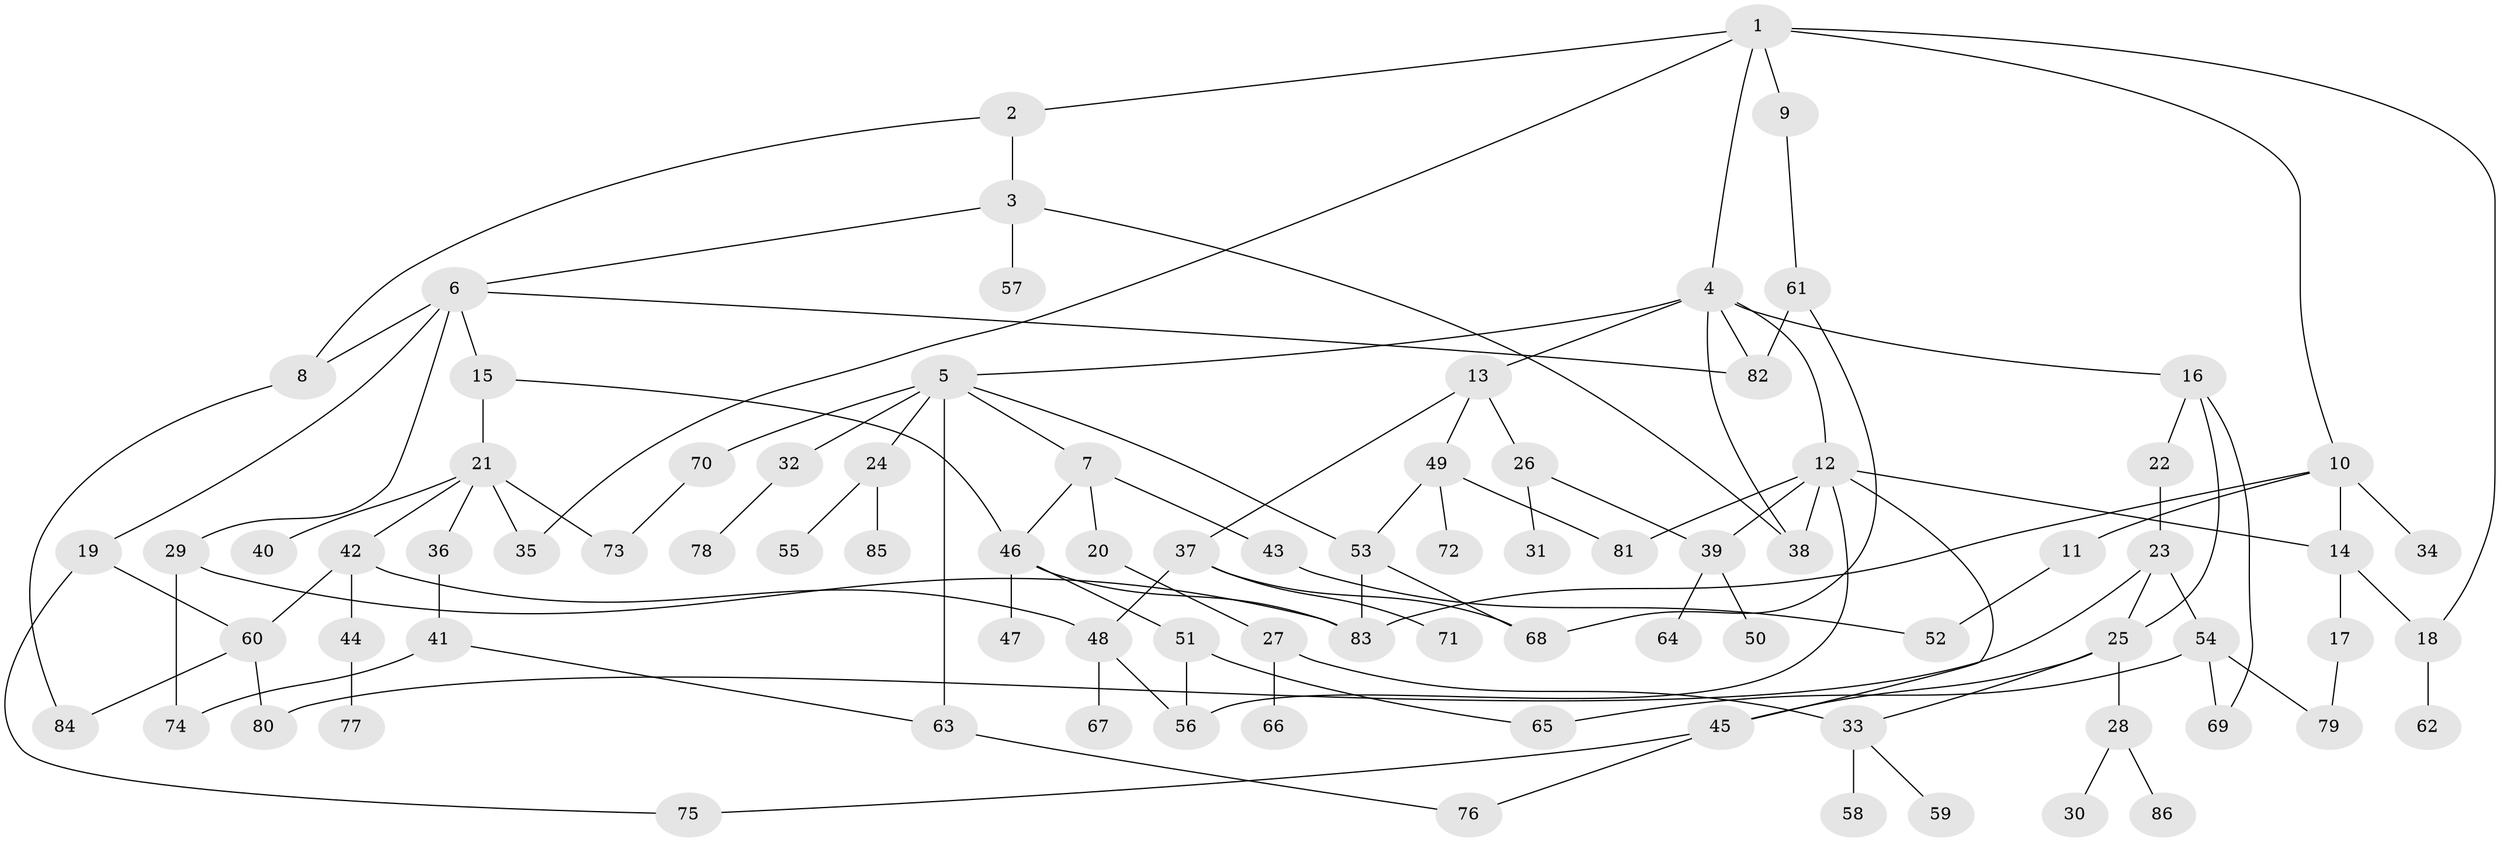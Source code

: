 // Generated by graph-tools (version 1.1) at 2025/34/03/09/25 02:34:32]
// undirected, 86 vertices, 120 edges
graph export_dot {
graph [start="1"]
  node [color=gray90,style=filled];
  1;
  2;
  3;
  4;
  5;
  6;
  7;
  8;
  9;
  10;
  11;
  12;
  13;
  14;
  15;
  16;
  17;
  18;
  19;
  20;
  21;
  22;
  23;
  24;
  25;
  26;
  27;
  28;
  29;
  30;
  31;
  32;
  33;
  34;
  35;
  36;
  37;
  38;
  39;
  40;
  41;
  42;
  43;
  44;
  45;
  46;
  47;
  48;
  49;
  50;
  51;
  52;
  53;
  54;
  55;
  56;
  57;
  58;
  59;
  60;
  61;
  62;
  63;
  64;
  65;
  66;
  67;
  68;
  69;
  70;
  71;
  72;
  73;
  74;
  75;
  76;
  77;
  78;
  79;
  80;
  81;
  82;
  83;
  84;
  85;
  86;
  1 -- 2;
  1 -- 4;
  1 -- 9;
  1 -- 10;
  1 -- 35;
  1 -- 18;
  2 -- 3;
  2 -- 8;
  3 -- 6;
  3 -- 57;
  3 -- 38;
  4 -- 5;
  4 -- 12;
  4 -- 13;
  4 -- 16;
  4 -- 82;
  4 -- 38;
  5 -- 7;
  5 -- 24;
  5 -- 32;
  5 -- 70;
  5 -- 63;
  5 -- 53;
  6 -- 15;
  6 -- 19;
  6 -- 29;
  6 -- 8;
  6 -- 82;
  7 -- 20;
  7 -- 43;
  7 -- 46;
  8 -- 84;
  9 -- 61;
  10 -- 11;
  10 -- 14;
  10 -- 34;
  10 -- 83;
  11 -- 52;
  12 -- 38;
  12 -- 39;
  12 -- 45;
  12 -- 81;
  12 -- 14;
  12 -- 56;
  13 -- 26;
  13 -- 37;
  13 -- 49;
  14 -- 17;
  14 -- 18;
  15 -- 21;
  15 -- 46;
  16 -- 22;
  16 -- 25;
  16 -- 69;
  17 -- 79;
  18 -- 62;
  19 -- 75;
  19 -- 60;
  20 -- 27;
  21 -- 36;
  21 -- 40;
  21 -- 42;
  21 -- 35;
  21 -- 73;
  22 -- 23;
  23 -- 25;
  23 -- 54;
  23 -- 80;
  24 -- 55;
  24 -- 85;
  25 -- 28;
  25 -- 45;
  25 -- 33;
  26 -- 31;
  26 -- 39;
  27 -- 33;
  27 -- 66;
  28 -- 30;
  28 -- 86;
  29 -- 74;
  29 -- 83;
  32 -- 78;
  33 -- 58;
  33 -- 59;
  36 -- 41;
  37 -- 48;
  37 -- 71;
  37 -- 68;
  39 -- 50;
  39 -- 64;
  41 -- 63;
  41 -- 74;
  42 -- 44;
  42 -- 60;
  42 -- 48;
  43 -- 52;
  44 -- 77;
  45 -- 75;
  45 -- 76;
  46 -- 47;
  46 -- 51;
  46 -- 83;
  48 -- 67;
  48 -- 56;
  49 -- 53;
  49 -- 72;
  49 -- 81;
  51 -- 56;
  51 -- 65;
  53 -- 83;
  53 -- 68;
  54 -- 65;
  54 -- 69;
  54 -- 79;
  60 -- 80;
  60 -- 84;
  61 -- 68;
  61 -- 82;
  63 -- 76;
  70 -- 73;
}
